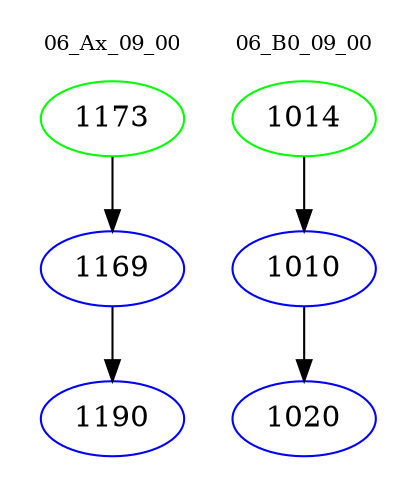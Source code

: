 digraph{
subgraph cluster_0 {
color = white
label = "06_Ax_09_00";
fontsize=10;
T0_1173 [label="1173", color="green"]
T0_1173 -> T0_1169 [color="black"]
T0_1169 [label="1169", color="blue"]
T0_1169 -> T0_1190 [color="black"]
T0_1190 [label="1190", color="blue"]
}
subgraph cluster_1 {
color = white
label = "06_B0_09_00";
fontsize=10;
T1_1014 [label="1014", color="green"]
T1_1014 -> T1_1010 [color="black"]
T1_1010 [label="1010", color="blue"]
T1_1010 -> T1_1020 [color="black"]
T1_1020 [label="1020", color="blue"]
}
}

